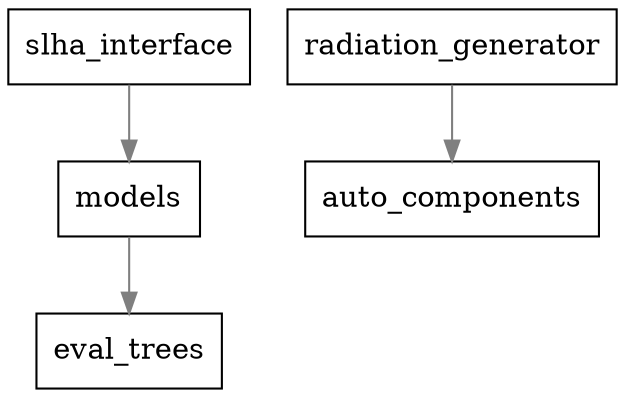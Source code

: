 
digraph G {
concentrate=true
splines=true
node[shape=record,style=filled,fillcolor=white]
edge[color=gray50]
models -> eval_trees
slha_interface -> models
radiation_generator -> auto_components
 }

